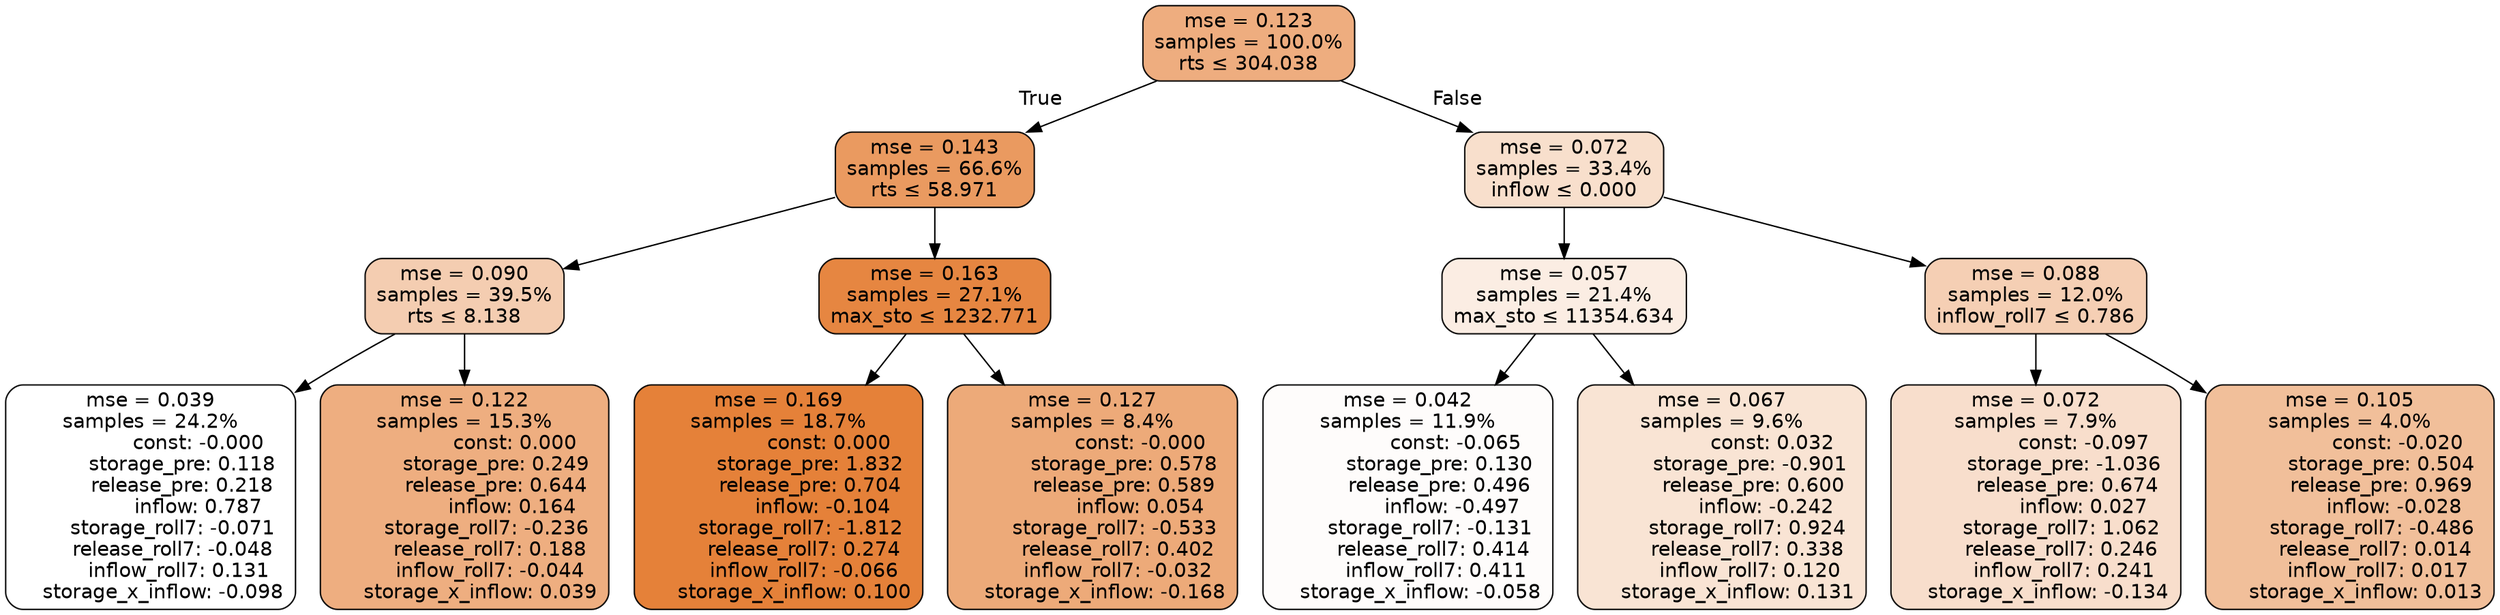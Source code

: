 digraph tree {
bgcolor="transparent"
node [shape=rectangle, style="filled, rounded", color="black", fontname=helvetica] ;
edge [fontname=helvetica] ;
	"0" [label="mse = 0.123
samples = 100.0%
rts &le; 304.038", fillcolor="#eead7f"]
	"1" [label="mse = 0.143
samples = 66.6%
rts &le; 58.971", fillcolor="#ea9a60"]
	"2" [label="mse = 0.090
samples = 39.5%
rts &le; 8.138", fillcolor="#f4cdb1"]
	"3" [label="mse = 0.039
samples = 24.2%
               const: -0.000
          storage_pre: 0.118
          release_pre: 0.218
               inflow: 0.787
       storage_roll7: -0.071
       release_roll7: -0.048
         inflow_roll7: 0.131
    storage_x_inflow: -0.098", fillcolor="#ffffff"]
	"4" [label="mse = 0.122
samples = 15.3%
                const: 0.000
          storage_pre: 0.249
          release_pre: 0.644
               inflow: 0.164
       storage_roll7: -0.236
        release_roll7: 0.188
        inflow_roll7: -0.044
     storage_x_inflow: 0.039", fillcolor="#eeae80"]
	"5" [label="mse = 0.163
samples = 27.1%
max_sto &le; 1232.771", fillcolor="#e68641"]
	"6" [label="mse = 0.169
samples = 18.7%
                const: 0.000
          storage_pre: 1.832
          release_pre: 0.704
              inflow: -0.104
       storage_roll7: -1.812
        release_roll7: 0.274
        inflow_roll7: -0.066
     storage_x_inflow: 0.100", fillcolor="#e58139"]
	"7" [label="mse = 0.127
samples = 8.4%
               const: -0.000
          storage_pre: 0.578
          release_pre: 0.589
               inflow: 0.054
       storage_roll7: -0.533
        release_roll7: 0.402
        inflow_roll7: -0.032
    storage_x_inflow: -0.168", fillcolor="#edaa79"]
	"8" [label="mse = 0.072
samples = 33.4%
inflow &le; 0.000", fillcolor="#f8dfcc"]
	"9" [label="mse = 0.057
samples = 21.4%
max_sto &le; 11354.634", fillcolor="#fbede3"]
	"10" [label="mse = 0.042
samples = 11.9%
               const: -0.065
          storage_pre: 0.130
          release_pre: 0.496
              inflow: -0.497
       storage_roll7: -0.131
        release_roll7: 0.414
         inflow_roll7: 0.411
    storage_x_inflow: -0.058", fillcolor="#fefcfb"]
	"11" [label="mse = 0.067
samples = 9.6%
                const: 0.032
         storage_pre: -0.901
          release_pre: 0.600
              inflow: -0.242
        storage_roll7: 0.924
        release_roll7: 0.338
         inflow_roll7: 0.120
     storage_x_inflow: 0.131", fillcolor="#f9e4d4"]
	"12" [label="mse = 0.088
samples = 12.0%
inflow_roll7 &le; 0.786", fillcolor="#f5cfb4"]
	"13" [label="mse = 0.072
samples = 7.9%
               const: -0.097
         storage_pre: -1.036
          release_pre: 0.674
               inflow: 0.027
        storage_roll7: 1.062
        release_roll7: 0.246
         inflow_roll7: 0.241
    storage_x_inflow: -0.134", fillcolor="#f8decc"]
	"14" [label="mse = 0.105
samples = 4.0%
               const: -0.020
          storage_pre: 0.504
          release_pre: 0.969
              inflow: -0.028
       storage_roll7: -0.486
        release_roll7: 0.014
         inflow_roll7: 0.017
     storage_x_inflow: 0.013", fillcolor="#f1bf9a"]

	"0" -> "1" [labeldistance=2.5, labelangle=45, headlabel="True"]
	"1" -> "2"
	"2" -> "3"
	"2" -> "4"
	"1" -> "5"
	"5" -> "6"
	"5" -> "7"
	"0" -> "8" [labeldistance=2.5, labelangle=-45, headlabel="False"]
	"8" -> "9"
	"9" -> "10"
	"9" -> "11"
	"8" -> "12"
	"12" -> "13"
	"12" -> "14"
}